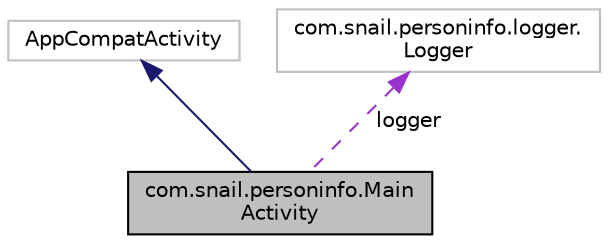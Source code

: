 digraph "com.snail.personinfo.MainActivity"
{
 // LATEX_PDF_SIZE
  edge [fontname="Helvetica",fontsize="10",labelfontname="Helvetica",labelfontsize="10"];
  node [fontname="Helvetica",fontsize="10",shape=record];
  Node1 [label="com.snail.personinfo.Main\lActivity",height=0.2,width=0.4,color="black", fillcolor="grey75", style="filled", fontcolor="black",tooltip=" "];
  Node2 -> Node1 [dir="back",color="midnightblue",fontsize="10",style="solid",fontname="Helvetica"];
  Node2 [label="AppCompatActivity",height=0.2,width=0.4,color="grey75", fillcolor="white", style="filled",tooltip=" "];
  Node3 -> Node1 [dir="back",color="darkorchid3",fontsize="10",style="dashed",label=" logger" ,fontname="Helvetica"];
  Node3 [label="com.snail.personinfo.logger.\lLogger",height=0.2,width=0.4,color="grey75", fillcolor="white", style="filled",URL="$classcom_1_1snail_1_1personinfo_1_1logger_1_1_logger.html",tooltip=" "];
}
